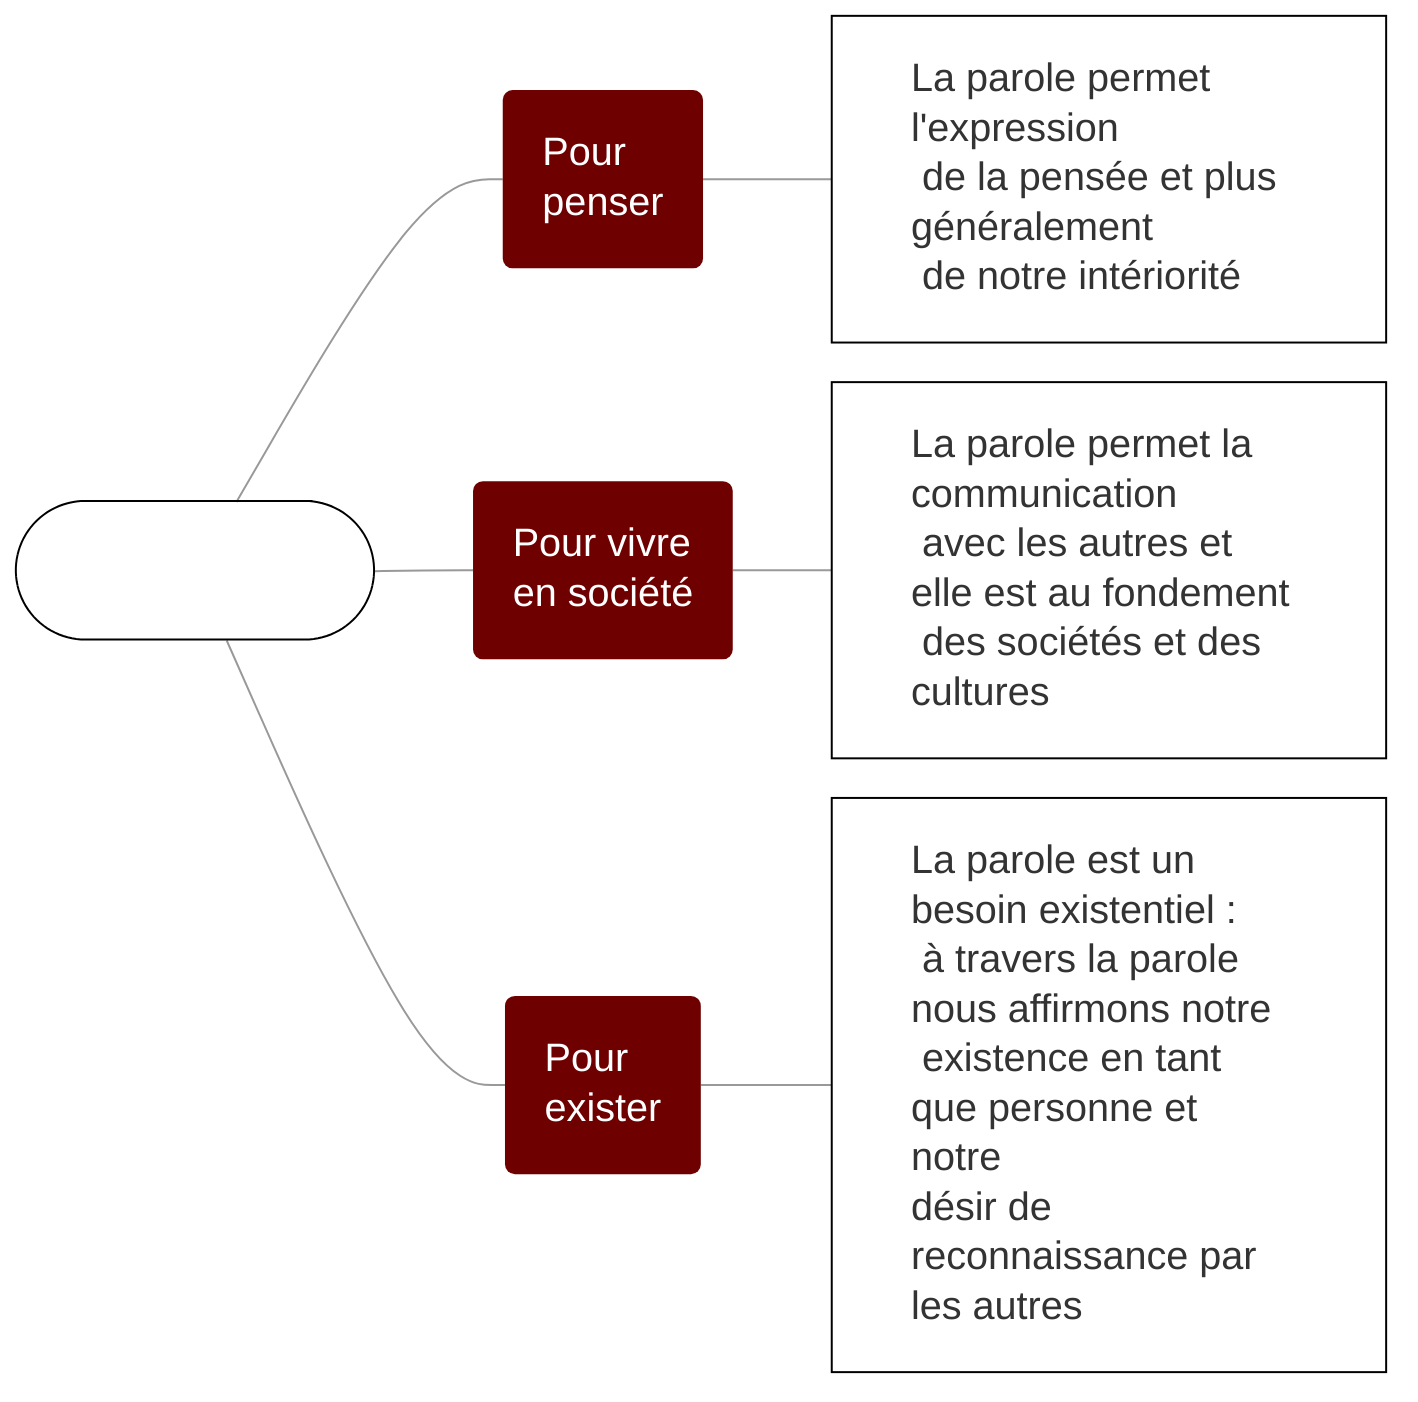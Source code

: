 %%{init{"theme":"base","themeCSS":"* {line-height:1.25em!important; font-size:20px; text-align:left!important;} g[id*=\"A\"] span {font-size:1.01em; color:white; display:block; text-align:center!important} g[id*=\"A\"] rect {fill:black}  g[id*=\"V\"] * {} g[id*=\"B\"] span {font-size:0.9em; color:white; display:block; text-align:center!important} g[id*=\"B\"] rect {fill:#6f0000; stroke:transparent} g[id*=\"C\"] span {font-size:0.75em; display:block;} .edge-thickness-normal{stroke-width:1px; stroke:#999;} .edge-thickness-thick{stroke-width:1px!important} .edge-pattern-dotted{stroke:transparent}","themeVariables":{"secondaryColor":"transparent","primaryColor":"transparent","primaryBorderColor":"black"},"flowchart":{"htmlLabels":true,"padding":20,"rankSpacing":50,"nodeSpacing":20}} }%%
flowchart LR
A1(["Nous avons <br>besoin de parler"])

B1("Pour <br>penser")
B2("Pour vivre <br>en société")
B3("Pour <br>exister")

C1["La parole permet l'expression<br> de la pensée et plus généralement<br> de notre intériorité"]
C2["La parole permet la communication<br> avec les autres et elle est au fondement<br> des sociétés et des cultures"]
C3["La parole est un besoin existentiel :<br> à travers la parole nous affirmons notre<br> existence en tant que personne et notre <br>désir de reconnaissance par les autres"]

A1 === B1 & B2 & B3

B1 --- C1
B2 --- C2
B3 --- C3